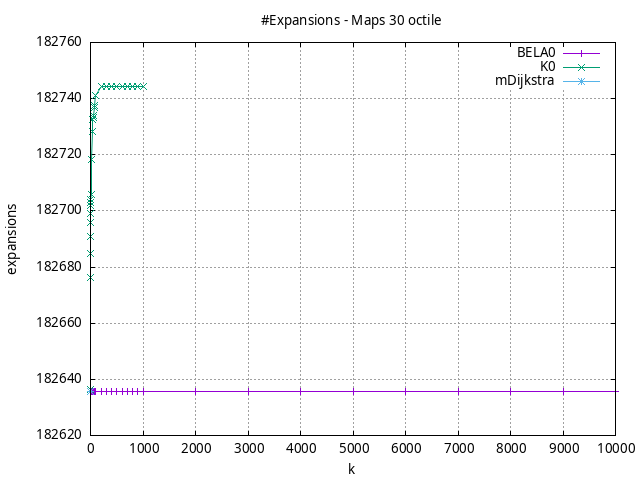 #!/usr/bin/gnuplot
# -*- coding: utf-8 -*-
#
# results/maps/octile/30/random512-30.brute-force.octile.expansions.gnuplot
#
# Started on 04/03/2024 23:09:41
# Author: Carlos Linares López
set grid
set xlabel "k"
set ylabel "expansions"

set title "#Expansions - Maps 30 octile"

set terminal png enhanced font "Ariel,10"
set output 'random512-30.brute-force.octile.expansions.png'

plot "-" title "BELA0"      with linesp, "-" title "K0"      with linesp, "-" title "mDijkstra"      with linesp

	1 182635.54
	2 182635.54
	3 182635.54
	4 182635.54
	5 182635.54
	6 182635.54
	7 182635.54
	8 182635.54
	9 182635.54
	10 182635.54
	20 182635.54
	30 182635.54
	40 182635.54
	50 182635.54
	60 182635.54
	70 182635.54
	80 182635.54
	90 182635.54
	100 182635.54
	200 182635.54
	300 182635.54
	400 182635.54
	500 182635.54
	600 182635.54
	700 182635.54
	800 182635.54
	900 182635.54
	1000 182635.54
	2000 182635.54
	3000 182635.54
	4000 182635.54
	5000 182635.54
	6000 182635.54
	7000 182635.54
	8000 182635.54
	9000 182635.54
	10000 182635.54
end
	1 182636.38
	2 182676.33
	3 182684.84
	4 182691.02
	5 182695.8
	6 182699.21
	7 182702.1
	8 182703.03
	9 182704.21
	10 182705.95
	20 182718.4
	30 182728.44
	40 182732.66
	50 182733.15
	60 182733.9
	70 182736.77
	80 182737.6
	90 182740.97
	100 182741.27
	200 182744.22
	300 182744.22
	400 182744.22
	500 182744.22
	600 182744.22
	700 182744.22
	800 182744.22
	900 182744.22
	1000 182744.22
end
	1 182635.54
end

